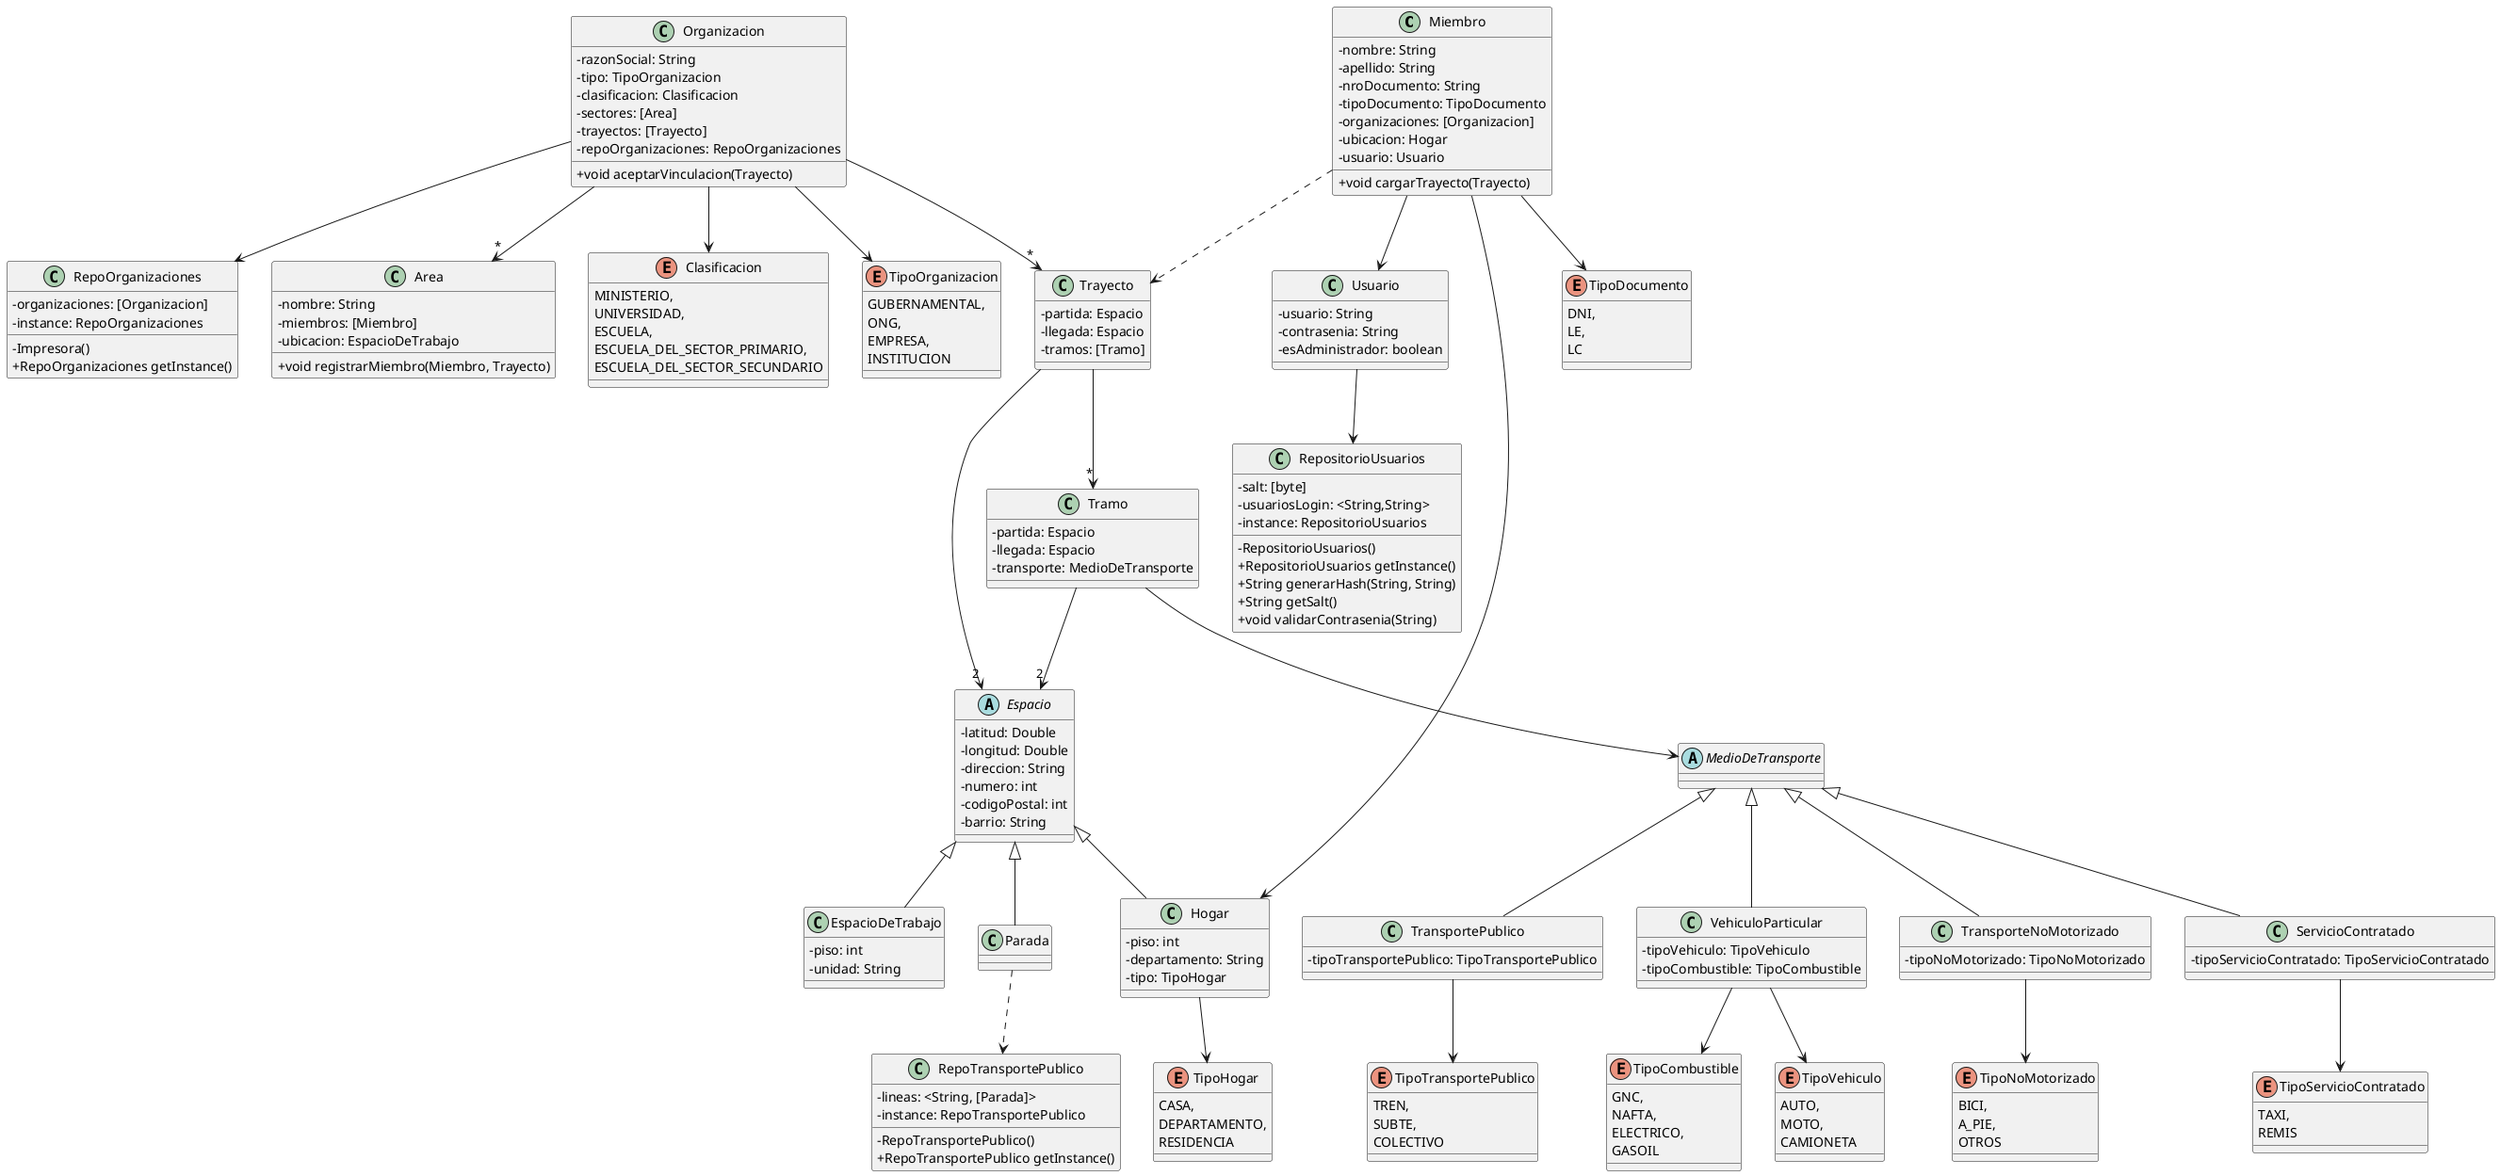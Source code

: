 @startuml
skinparam classAttributeIconSize 0

class Miembro {
-nombre: String
-apellido: String
-nroDocumento: String
-tipoDocumento: TipoDocumento
-organizaciones: [Organizacion]
-ubicacion: Hogar
-usuario: Usuario

+ void cargarTrayecto(Trayecto)
}

class Organizacion {
-razonSocial: String
-tipo: TipoOrganizacion
-clasificacion: Clasificacion
-sectores: [Area]
-trayectos: [Trayecto]
-repoOrganizaciones: RepoOrganizaciones

+void aceptarVinculacion(Trayecto)
}

class RepoOrganizaciones {
-organizaciones: [Organizacion]
-instance: RepoOrganizaciones

-Impresora()
+RepoOrganizaciones getInstance()
}

class Trayecto {
-partida: Espacio
-llegada: Espacio
-tramos: [Tramo]
}

class Area {
-nombre: String
-miembros: [Miembro]
-ubicacion: EspacioDeTrabajo

+void registrarMiembro(Miembro, Trayecto)
}

enum TipoDocumento {
DNI,
LE,
LC
}

enum Clasificacion {
MINISTERIO,
UNIVERSIDAD,
ESCUELA,
ESCUELA_DEL_SECTOR_PRIMARIO,
ESCUELA_DEL_SECTOR_SECUNDARIO
}

enum TipoOrganizacion {
GUBERNAMENTAL,
ONG,
EMPRESA,
INSTITUCION
}

abstract class MedioDeTransporte {

}

class Tramo {
-partida: Espacio
-llegada: Espacio
-transporte: MedioDeTransporte
}

class VehiculoParticular extends MedioDeTransporte {
-tipoVehiculo: TipoVehiculo
-tipoCombustible: TipoCombustible
}

enum TipoCombustible {
GNC,
NAFTA,
ELECTRICO,
GASOIL
}

enum TipoVehiculo {
AUTO,
MOTO,
CAMIONETA
}

class TransporteNoMotorizado extends MedioDeTransporte {
-tipoNoMotorizado: TipoNoMotorizado
}

enum TipoNoMotorizado {
BICI,
A_PIE,
OTROS
}

class ServicioContratado extends MedioDeTransporte {
-tipoServicioContratado: TipoServicioContratado
}

enum TipoServicioContratado {
TAXI,
REMIS
}

class TransportePublico extends MedioDeTransporte {
-tipoTransportePublico: TipoTransportePublico
}

enum TipoTransportePublico {
TREN,
SUBTE,
COLECTIVO
}

abstract class Espacio {
-latitud: Double
-longitud: Double
-direccion: String
-numero: int
-codigoPostal: int
-barrio: String
}

class Hogar extends Espacio {
-piso: int
-departamento: String
-tipo: TipoHogar
}

class Parada extends Espacio {

}

class RepoTransportePublico {
-lineas: <String, [Parada]>
-instance: RepoTransportePublico

-RepoTransportePublico()
+RepoTransportePublico getInstance()
}

class EspacioDeTrabajo extends Espacio {
-piso: int
-unidad: String
}

enum TipoHogar {
CASA,
DEPARTAMENTO,
RESIDENCIA
}

class Usuario {
-usuario: String
-contrasenia: String
-esAdministrador: boolean
}

class RepositorioUsuarios {
-salt: [byte]
-usuariosLogin: <String,String>
- instance: RepositorioUsuarios

-RepositorioUsuarios()
+RepositorioUsuarios getInstance()
+String generarHash(String, String)
+String getSalt()
+void validarContrasenia(String)
}

Miembro --> TipoDocumento
Miembro --> Hogar
Miembro --> Usuario
Miembro ..> Trayecto

Organizacion --> "*" Area
Organizacion --> TipoOrganizacion
Organizacion --> Clasificacion
Organizacion --> "*" Trayecto
Organizacion --> RepoOrganizaciones

Trayecto --> "2" Espacio
Trayecto --> "*" Tramo

Tramo --> "2" Espacio
Tramo --> MedioDeTransporte

Hogar --> TipoHogar

VehiculoParticular --> TipoVehiculo
VehiculoParticular --> TipoCombustible

ServicioContratado --> TipoServicioContratado

TransportePublico --> TipoTransportePublico

TransporteNoMotorizado --> TipoNoMotorizado

Usuario --> RepositorioUsuarios

Parada ..> RepoTransportePublico

@enduml
